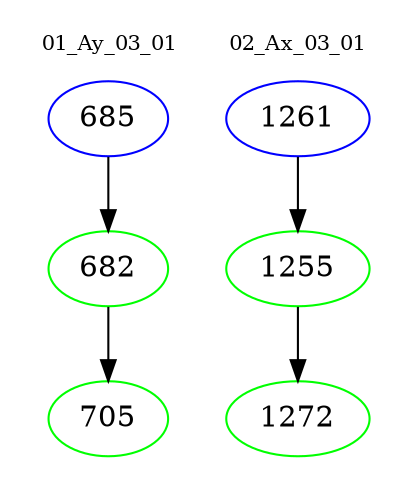 digraph{
subgraph cluster_0 {
color = white
label = "01_Ay_03_01";
fontsize=10;
T0_685 [label="685", color="blue"]
T0_685 -> T0_682 [color="black"]
T0_682 [label="682", color="green"]
T0_682 -> T0_705 [color="black"]
T0_705 [label="705", color="green"]
}
subgraph cluster_1 {
color = white
label = "02_Ax_03_01";
fontsize=10;
T1_1261 [label="1261", color="blue"]
T1_1261 -> T1_1255 [color="black"]
T1_1255 [label="1255", color="green"]
T1_1255 -> T1_1272 [color="black"]
T1_1272 [label="1272", color="green"]
}
}
